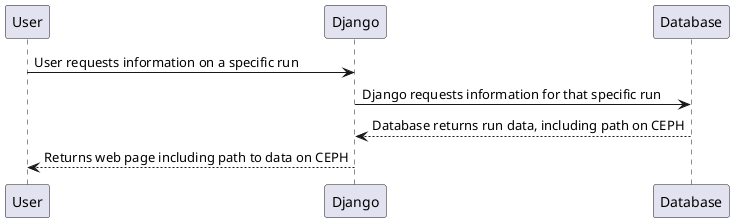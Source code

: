 @startuml User Workflow
User -> Django: User requests information on a specific run
Django -> Database: Django requests information for that specific run
Database --> Django: Database returns run data, including path on CEPH
Django --> User: Returns web page including path to data on CEPH
@enduml